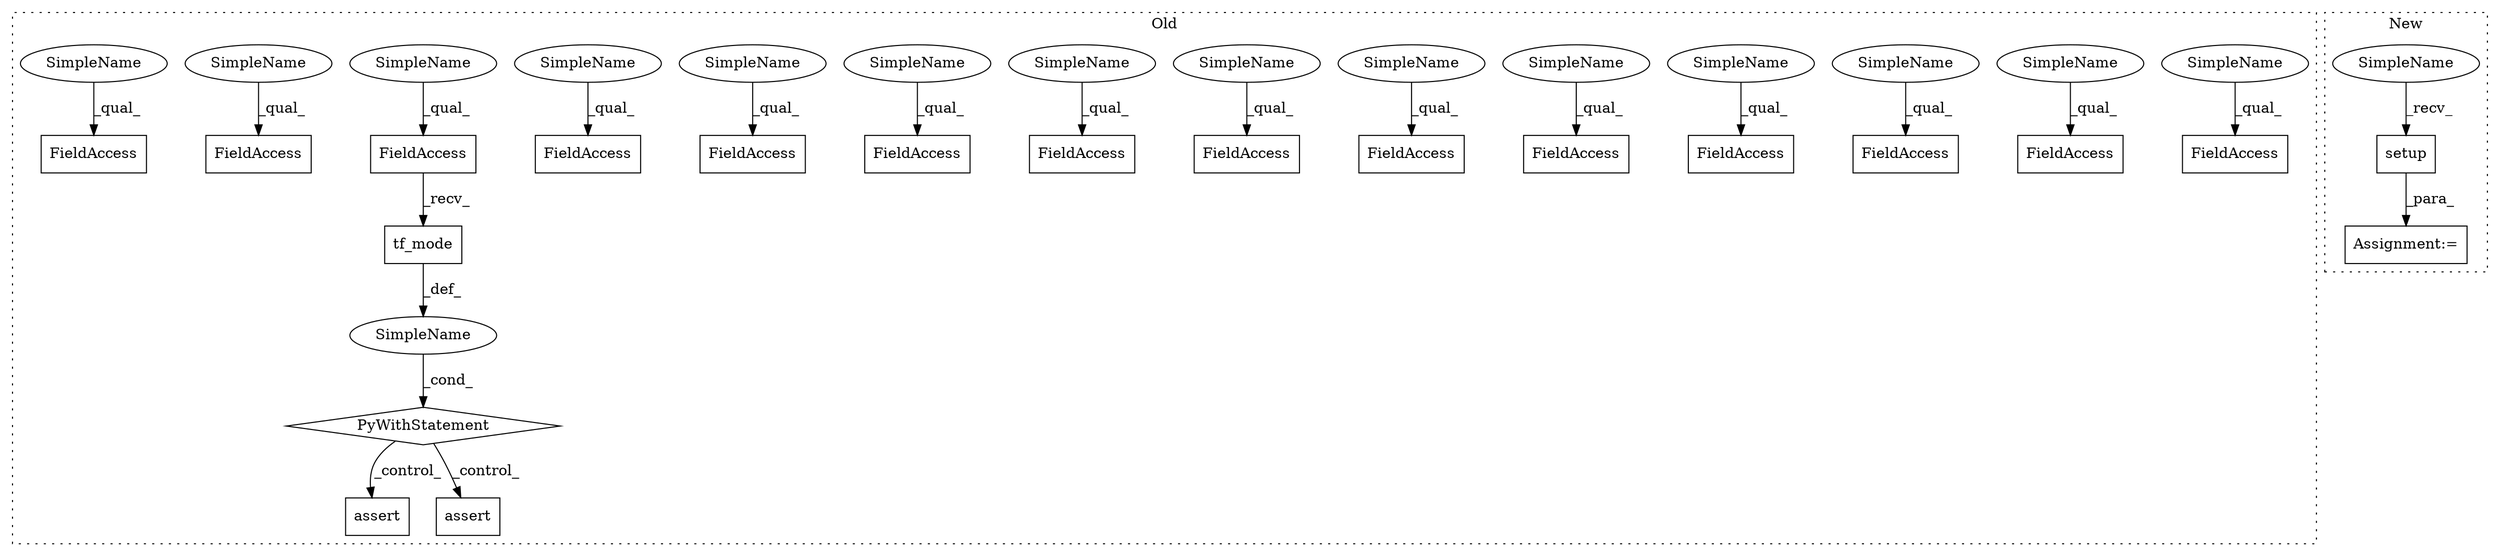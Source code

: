 digraph G {
subgraph cluster0 {
1 [label="PyWithStatement" a="104" s="1959,1985" l="10,2" shape="diamond"];
4 [label="SimpleName" a="42" s="" l="" shape="ellipse"];
5 [label="assert" a="32" s="2398,2436" l="11,1" shape="box"];
6 [label="tf_mode" a="32" s="1976" l="9" shape="box"];
7 [label="FieldAccess" a="22" s="1969" l="6" shape="box"];
8 [label="FieldAccess" a="22" s="2108" l="6" shape="box"];
9 [label="FieldAccess" a="22" s="2133" l="15" shape="box"];
10 [label="FieldAccess" a="22" s="2101" l="6" shape="box"];
11 [label="assert" a="32" s="2521,2558" l="11,1" shape="box"];
12 [label="FieldAccess" a="22" s="2093" l="7" shape="box"];
13 [label="FieldAccess" a="22" s="2295" l="15" shape="box"];
14 [label="FieldAccess" a="22" s="2115" l="7" shape="box"];
15 [label="FieldAccess" a="22" s="2123" l="9" shape="box"];
16 [label="FieldAccess" a="22" s="2255" l="7" shape="box"];
17 [label="FieldAccess" a="22" s="2263" l="6" shape="box"];
18 [label="FieldAccess" a="22" s="2285" l="9" shape="box"];
19 [label="FieldAccess" a="22" s="2368" l="14" shape="box"];
20 [label="FieldAccess" a="22" s="2270" l="6" shape="box"];
21 [label="FieldAccess" a="22" s="2277" l="7" shape="box"];
22 [label="SimpleName" a="42" s="2123" l="4" shape="ellipse"];
23 [label="SimpleName" a="42" s="2285" l="4" shape="ellipse"];
24 [label="SimpleName" a="42" s="2115" l="4" shape="ellipse"];
25 [label="SimpleName" a="42" s="2295" l="4" shape="ellipse"];
26 [label="SimpleName" a="42" s="2255" l="4" shape="ellipse"];
27 [label="SimpleName" a="42" s="2368" l="4" shape="ellipse"];
28 [label="SimpleName" a="42" s="2101" l="4" shape="ellipse"];
29 [label="SimpleName" a="42" s="2093" l="4" shape="ellipse"];
30 [label="SimpleName" a="42" s="2263" l="4" shape="ellipse"];
31 [label="SimpleName" a="42" s="2108" l="4" shape="ellipse"];
32 [label="SimpleName" a="42" s="2277" l="4" shape="ellipse"];
33 [label="SimpleName" a="42" s="1969" l="4" shape="ellipse"];
34 [label="SimpleName" a="42" s="2270" l="4" shape="ellipse"];
35 [label="SimpleName" a="42" s="2133" l="4" shape="ellipse"];
label = "Old";
style="dotted";
}
subgraph cluster1 {
2 [label="setup" a="32" s="2171" l="7" shape="box"];
3 [label="Assignment:=" a="7" s="2164" l="2" shape="box"];
36 [label="SimpleName" a="42" s="2166" l="4" shape="ellipse"];
label = "New";
style="dotted";
}
1 -> 11 [label="_control_"];
1 -> 5 [label="_control_"];
2 -> 3 [label="_para_"];
4 -> 1 [label="_cond_"];
6 -> 4 [label="_def_"];
7 -> 6 [label="_recv_"];
22 -> 15 [label="_qual_"];
23 -> 18 [label="_qual_"];
24 -> 14 [label="_qual_"];
25 -> 13 [label="_qual_"];
26 -> 16 [label="_qual_"];
27 -> 19 [label="_qual_"];
28 -> 10 [label="_qual_"];
29 -> 12 [label="_qual_"];
30 -> 17 [label="_qual_"];
31 -> 8 [label="_qual_"];
32 -> 21 [label="_qual_"];
33 -> 7 [label="_qual_"];
34 -> 20 [label="_qual_"];
35 -> 9 [label="_qual_"];
36 -> 2 [label="_recv_"];
}